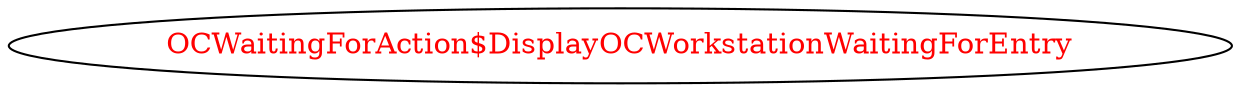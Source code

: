 digraph dependencyGraph {
 concentrate=true;
 ranksep="2.0";
 rankdir="LR"; 
 splines="ortho";
"OCWaitingForAction$DisplayOCWorkstationWaitingForEntry" [fontcolor="red"];
}